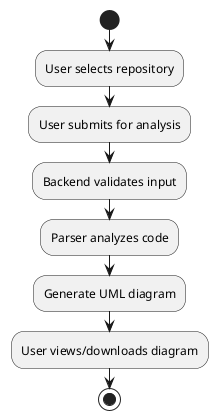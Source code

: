 @startuml
' Activity Diagram for UML Designer AI
start
:User selects repository;
:User submits for analysis;
:Backend validates input;
:Parser analyzes code;
:Generate UML diagram;
:User views/downloads diagram;
stop
@enduml